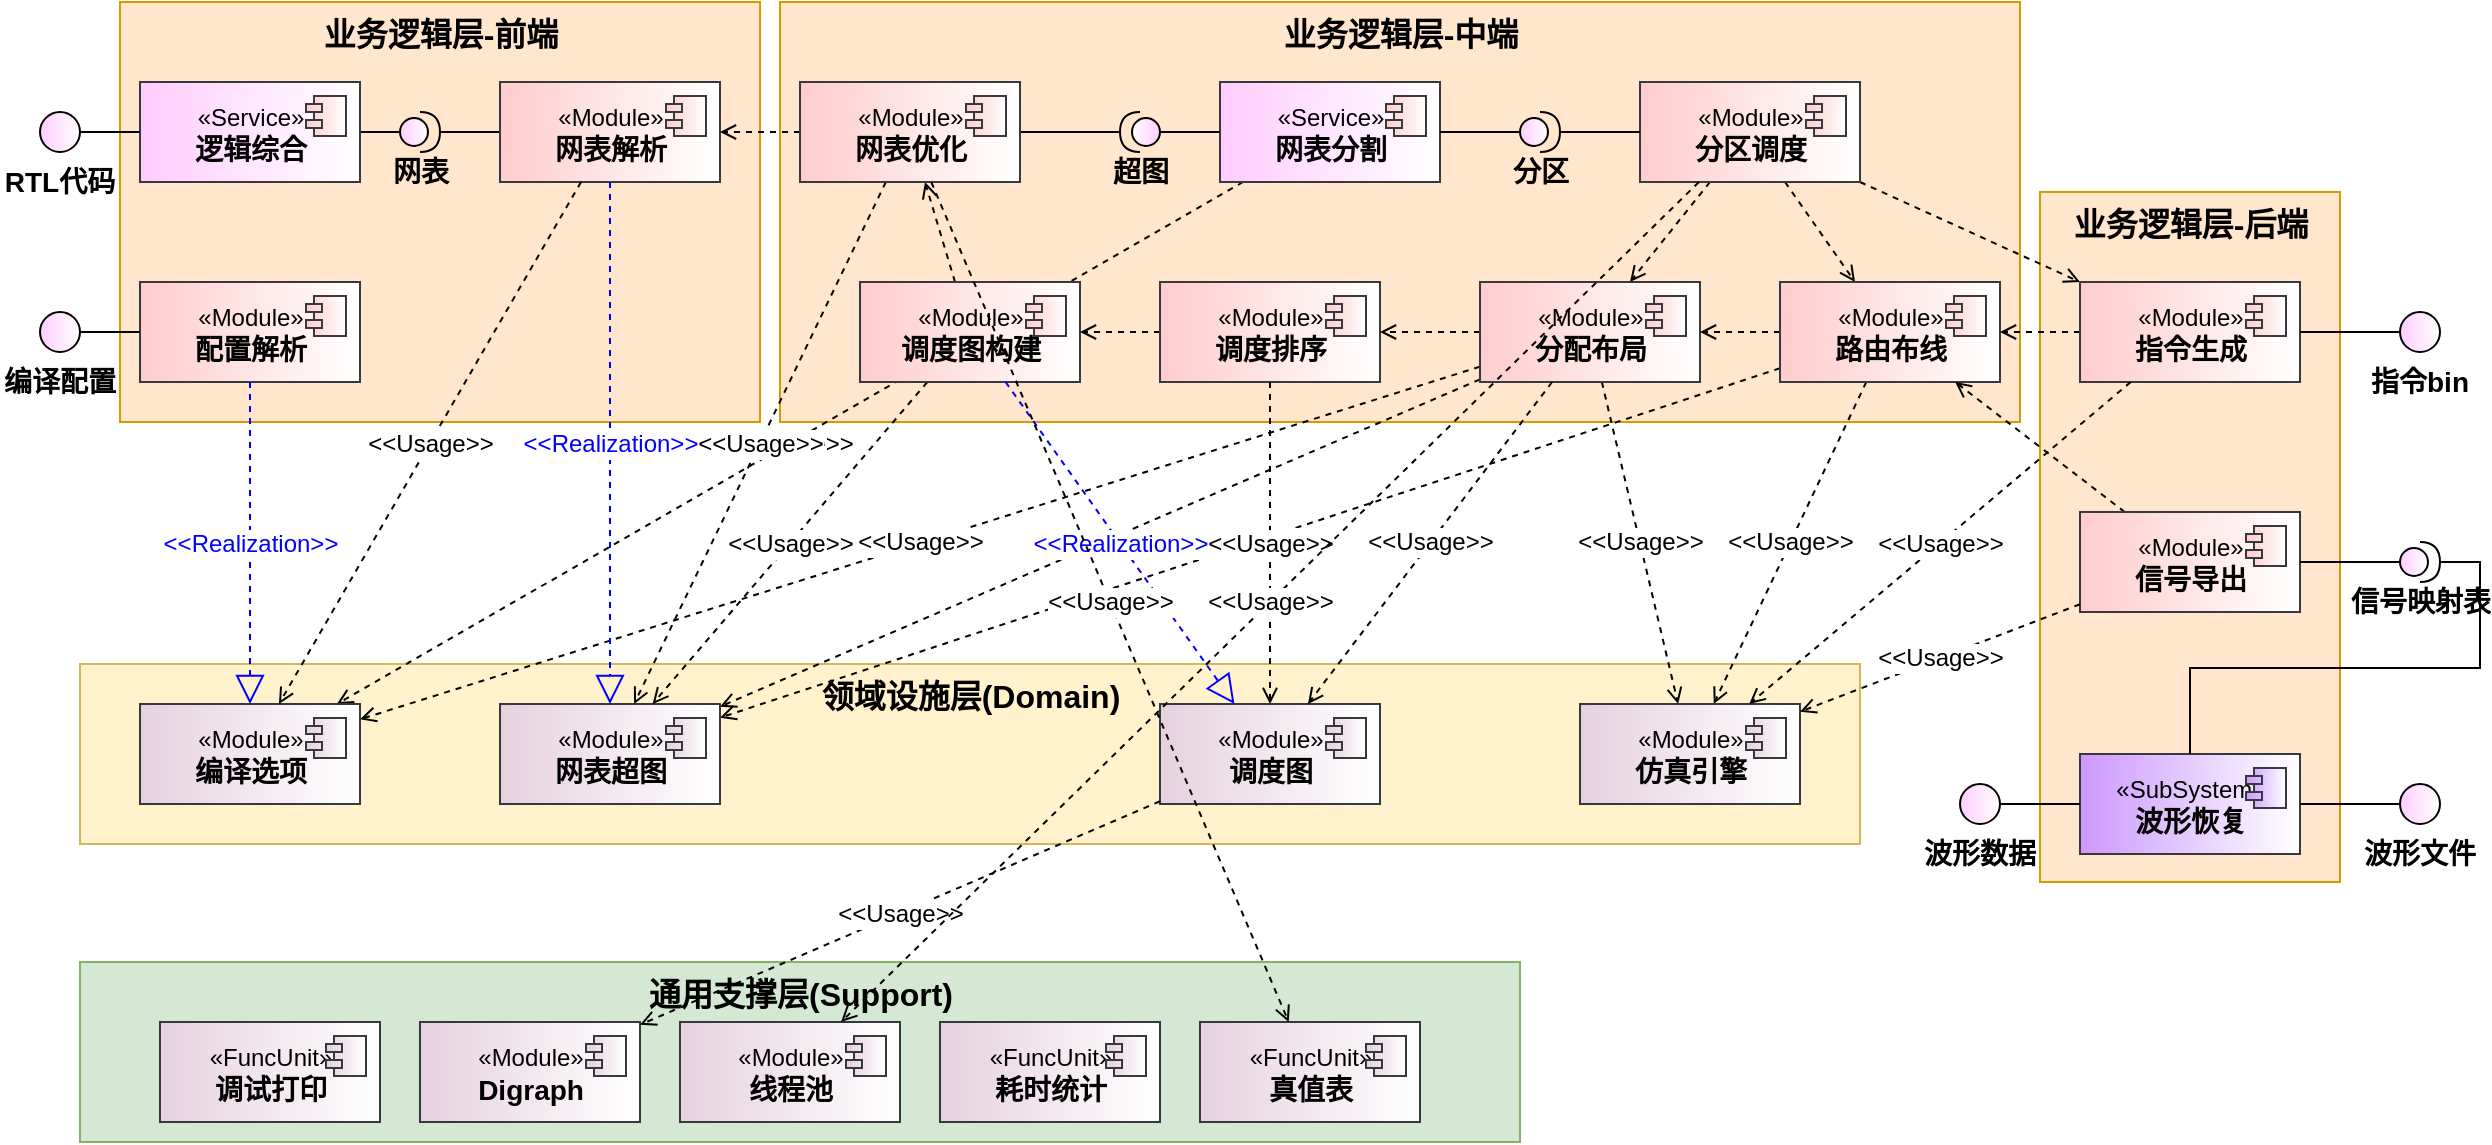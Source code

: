 <mxfile version="28.2.7">
  <diagram name="第 1 页" id="J_uNfgs4V-6jgzaJXv4L">
    <mxGraphModel dx="1426" dy="743" grid="1" gridSize="10" guides="1" tooltips="1" connect="1" arrows="1" fold="1" page="1" pageScale="1" pageWidth="827" pageHeight="1169" math="0" shadow="0">
      <root>
        <mxCell id="0" />
        <mxCell id="1" parent="0" />
        <mxCell id="ruPOp-vMr0Aarfp3gwv3-1" value="通用支撑层(Support)" style="html=1;verticalAlign=top;fillColor=#d5e8d4;strokeColor=#82b366;fontSize=16;fontStyle=1" vertex="1" parent="1">
          <mxGeometry x="770" y="950" width="720" height="90" as="geometry" />
        </mxCell>
        <mxCell id="ruPOp-vMr0Aarfp3gwv3-2" value="&lt;font style=&quot;font-size: 12px;&quot;&gt;«FuncUnit»&lt;/font&gt;&lt;br style=&quot;font-size: 14px;&quot;&gt;&lt;b style=&quot;font-size: 14px;&quot;&gt;调试打印&lt;/b&gt;" style="html=1;dropTarget=0;fontSize=14;fillColor=#E6D0DE;strokeColor=#36393d;gradientColor=#FFFFFF;gradientDirection=east;" vertex="1" parent="1">
          <mxGeometry x="810" y="980" width="110" height="50" as="geometry" />
        </mxCell>
        <mxCell id="ruPOp-vMr0Aarfp3gwv3-3" value="" style="shape=module;jettyWidth=8;jettyHeight=4;fontSize=14;fillColor=#E6D0DE;strokeColor=#36393d;gradientColor=#FFFFFF;gradientDirection=east;" vertex="1" parent="ruPOp-vMr0Aarfp3gwv3-2">
          <mxGeometry x="1" width="20" height="20" relative="1" as="geometry">
            <mxPoint x="-27" y="7" as="offset" />
          </mxGeometry>
        </mxCell>
        <mxCell id="ruPOp-vMr0Aarfp3gwv3-4" value="领域设施层(Domain)" style="html=1;verticalAlign=top;fillColor=#fff2cc;strokeColor=#d6b656;fontSize=16;fontStyle=1" vertex="1" parent="1">
          <mxGeometry x="770" y="801" width="890" height="90" as="geometry" />
        </mxCell>
        <mxCell id="ruPOp-vMr0Aarfp3gwv3-5" value="&lt;font style=&quot;font-size: 12px;&quot;&gt;«Module»&lt;/font&gt;&lt;br style=&quot;font-size: 14px;&quot;&gt;&lt;b&gt;Digraph&lt;/b&gt;" style="html=1;dropTarget=0;fontSize=14;fillColor=#E6D0DE;strokeColor=#36393d;gradientColor=#FFFFFF;gradientDirection=east;" vertex="1" parent="1">
          <mxGeometry x="940" y="980" width="110" height="50" as="geometry" />
        </mxCell>
        <mxCell id="ruPOp-vMr0Aarfp3gwv3-6" value="" style="shape=module;jettyWidth=8;jettyHeight=4;fontSize=14;fillColor=#E6D0DE;strokeColor=#36393d;gradientColor=#FFFFFF;gradientDirection=east;" vertex="1" parent="ruPOp-vMr0Aarfp3gwv3-5">
          <mxGeometry x="1" width="20" height="20" relative="1" as="geometry">
            <mxPoint x="-27" y="7" as="offset" />
          </mxGeometry>
        </mxCell>
        <mxCell id="ruPOp-vMr0Aarfp3gwv3-7" value="业务逻辑层-中端" style="html=1;verticalAlign=top;fillColor=#ffe6cc;strokeColor=#d79b00;fontSize=16;fontStyle=1" vertex="1" parent="1">
          <mxGeometry x="1120" y="470" width="620" height="210" as="geometry" />
        </mxCell>
        <mxCell id="ruPOp-vMr0Aarfp3gwv3-8" value="&lt;font style=&quot;font-size: 12px;&quot;&gt;«Module»&lt;/font&gt;&lt;br style=&quot;font-size: 14px;&quot;&gt;&lt;b&gt;线程池&lt;/b&gt;" style="html=1;dropTarget=0;fontSize=14;fillColor=#E6D0DE;strokeColor=#36393d;gradientColor=#FFFFFF;gradientDirection=east;" vertex="1" parent="1">
          <mxGeometry x="1070" y="980" width="110" height="50" as="geometry" />
        </mxCell>
        <mxCell id="ruPOp-vMr0Aarfp3gwv3-9" value="" style="shape=module;jettyWidth=8;jettyHeight=4;fontSize=14;fillColor=#E6D0DE;strokeColor=#36393d;gradientColor=#FFFFFF;gradientDirection=east;" vertex="1" parent="ruPOp-vMr0Aarfp3gwv3-8">
          <mxGeometry x="1" width="20" height="20" relative="1" as="geometry">
            <mxPoint x="-27" y="7" as="offset" />
          </mxGeometry>
        </mxCell>
        <mxCell id="ruPOp-vMr0Aarfp3gwv3-10" value="业务逻辑层-后端" style="html=1;verticalAlign=top;fillColor=#ffe6cc;strokeColor=#d79b00;fontSize=16;fontStyle=1" vertex="1" parent="1">
          <mxGeometry x="1750" y="565" width="150" height="345" as="geometry" />
        </mxCell>
        <mxCell id="ruPOp-vMr0Aarfp3gwv3-11" value="&lt;font style=&quot;font-size: 12px;&quot;&gt;«FuncUnit»&lt;/font&gt;&lt;br style=&quot;font-size: 14px;&quot;&gt;&lt;b&gt;耗时统计&lt;/b&gt;" style="html=1;dropTarget=0;fontSize=14;fillColor=#E6D0DE;strokeColor=#36393d;gradientColor=#FFFFFF;gradientDirection=east;" vertex="1" parent="1">
          <mxGeometry x="1200" y="980" width="110" height="50" as="geometry" />
        </mxCell>
        <mxCell id="ruPOp-vMr0Aarfp3gwv3-12" value="" style="shape=module;jettyWidth=8;jettyHeight=4;fontSize=14;fillColor=#E6D0DE;strokeColor=#36393d;gradientColor=#FFFFFF;gradientDirection=east;" vertex="1" parent="ruPOp-vMr0Aarfp3gwv3-11">
          <mxGeometry x="1" width="20" height="20" relative="1" as="geometry">
            <mxPoint x="-27" y="7" as="offset" />
          </mxGeometry>
        </mxCell>
        <mxCell id="ruPOp-vMr0Aarfp3gwv3-13" value="业务逻辑层-前端" style="html=1;verticalAlign=top;fillColor=#ffe6cc;strokeColor=#d79b00;fontSize=16;fontStyle=1" vertex="1" parent="1">
          <mxGeometry x="790" y="470" width="320" height="210" as="geometry" />
        </mxCell>
        <mxCell id="ruPOp-vMr0Aarfp3gwv3-14" value="&lt;font style=&quot;font-size: 12px;&quot;&gt;«FuncUnit»&lt;/font&gt;&lt;br style=&quot;font-size: 14px;&quot;&gt;&lt;b&gt;真值表&lt;/b&gt;" style="html=1;dropTarget=0;fontSize=14;fillColor=#E6D0DE;strokeColor=#36393d;gradientColor=#FFFFFF;gradientDirection=east;" vertex="1" parent="1">
          <mxGeometry x="1330" y="980" width="110" height="50" as="geometry" />
        </mxCell>
        <mxCell id="ruPOp-vMr0Aarfp3gwv3-15" value="" style="shape=module;jettyWidth=8;jettyHeight=4;fontSize=14;fillColor=#E6D0DE;strokeColor=#36393d;gradientColor=#FFFFFF;gradientDirection=east;" vertex="1" parent="ruPOp-vMr0Aarfp3gwv3-14">
          <mxGeometry x="1" width="20" height="20" relative="1" as="geometry">
            <mxPoint x="-27" y="7" as="offset" />
          </mxGeometry>
        </mxCell>
        <mxCell id="ruPOp-vMr0Aarfp3gwv3-16" value="&amp;lt;&amp;lt;Usage&amp;gt;&amp;gt;" style="rounded=0;orthogonalLoop=1;jettySize=auto;html=1;dashed=1;fontSize=12;endArrow=open;endFill=0;" edge="1" parent="1" source="ruPOp-vMr0Aarfp3gwv3-57" target="ruPOp-vMr0Aarfp3gwv3-20">
          <mxGeometry relative="1" as="geometry">
            <mxPoint x="1030.531" y="570" as="sourcePoint" />
            <mxPoint x="879.469" y="831.0" as="targetPoint" />
          </mxGeometry>
        </mxCell>
        <mxCell id="ruPOp-vMr0Aarfp3gwv3-17" value="&amp;lt;&amp;lt;Usage&amp;gt;&amp;gt;" style="rounded=0;orthogonalLoop=1;jettySize=auto;html=1;dashed=1;fontSize=12;endArrow=open;endFill=0;" edge="1" parent="1" source="ruPOp-vMr0Aarfp3gwv3-31" target="ruPOp-vMr0Aarfp3gwv3-20">
          <mxGeometry relative="1" as="geometry">
            <mxPoint x="1480.833" y="670" as="sourcePoint" />
            <mxPoint x="939.167" y="920.0" as="targetPoint" />
          </mxGeometry>
        </mxCell>
        <mxCell id="ruPOp-vMr0Aarfp3gwv3-18" value="&amp;lt;&amp;lt;Usage&amp;gt;&amp;gt;" style="rounded=0;orthogonalLoop=1;jettySize=auto;html=1;fontSize=12;endArrow=open;endFill=0;dashed=1;" edge="1" parent="1" source="ruPOp-vMr0Aarfp3gwv3-61" target="ruPOp-vMr0Aarfp3gwv3-22">
          <mxGeometry relative="1" as="geometry">
            <mxPoint x="1510" y="656.635" as="sourcePoint" />
            <mxPoint x="1100" y="743.365" as="targetPoint" />
          </mxGeometry>
        </mxCell>
        <mxCell id="ruPOp-vMr0Aarfp3gwv3-19" value="&amp;lt;&amp;lt;Usage&amp;gt;&amp;gt;" style="rounded=0;orthogonalLoop=1;jettySize=auto;html=1;fontSize=12;endArrow=open;endFill=0;dashed=1;" edge="1" parent="1" source="ruPOp-vMr0Aarfp3gwv3-57" target="ruPOp-vMr0Aarfp3gwv3-22">
          <mxGeometry relative="1" as="geometry">
            <mxPoint x="1370.909" y="670" as="sourcePoint" />
            <mxPoint x="1289.091" y="730.0" as="targetPoint" />
          </mxGeometry>
        </mxCell>
        <mxCell id="ruPOp-vMr0Aarfp3gwv3-20" value="&lt;font style=&quot;font-size: 12px;&quot;&gt;«Module»&lt;/font&gt;&lt;br style=&quot;font-size: 14px;&quot;&gt;&lt;b style=&quot;font-size: 14px;&quot;&gt;编译选项&lt;/b&gt;" style="html=1;dropTarget=0;fontSize=14;fillColor=#E6D0DE;strokeColor=#36393d;gradientColor=#FFFFFF;gradientDirection=east;" vertex="1" parent="1">
          <mxGeometry x="800" y="821" width="110" height="50" as="geometry" />
        </mxCell>
        <mxCell id="ruPOp-vMr0Aarfp3gwv3-21" value="" style="shape=module;jettyWidth=8;jettyHeight=4;fontSize=14;fillColor=#E6D0DE;strokeColor=#36393d;gradientColor=#FFFFFF;gradientDirection=east;" vertex="1" parent="ruPOp-vMr0Aarfp3gwv3-20">
          <mxGeometry x="1" width="20" height="20" relative="1" as="geometry">
            <mxPoint x="-27" y="7" as="offset" />
          </mxGeometry>
        </mxCell>
        <mxCell id="ruPOp-vMr0Aarfp3gwv3-22" value="&lt;font style=&quot;font-size: 12px;&quot;&gt;«Module»&lt;/font&gt;&lt;br style=&quot;font-size: 14px;&quot;&gt;&lt;b style=&quot;font-size: 14px;&quot;&gt;网表超图&lt;/b&gt;" style="html=1;dropTarget=0;fontSize=14;fillColor=#E6D0DE;strokeColor=#36393d;gradientColor=#FFFFFF;gradientDirection=east;" vertex="1" parent="1">
          <mxGeometry x="980" y="821" width="110" height="50" as="geometry" />
        </mxCell>
        <mxCell id="ruPOp-vMr0Aarfp3gwv3-23" value="" style="shape=module;jettyWidth=8;jettyHeight=4;fontSize=14;fillColor=#E6D0DE;strokeColor=#36393d;gradientColor=#FFFFFF;gradientDirection=east;" vertex="1" parent="ruPOp-vMr0Aarfp3gwv3-22">
          <mxGeometry x="1" width="20" height="20" relative="1" as="geometry">
            <mxPoint x="-27" y="7" as="offset" />
          </mxGeometry>
        </mxCell>
        <mxCell id="ruPOp-vMr0Aarfp3gwv3-24" style="edgeStyle=orthogonalEdgeStyle;rounded=0;orthogonalLoop=1;jettySize=auto;html=1;entryX=0;entryY=0.5;entryDx=0;entryDy=0;entryPerimeter=0;fontSize=14;endArrow=none;endFill=0;" edge="1" parent="1" source="ruPOp-vMr0Aarfp3gwv3-25" target="ruPOp-vMr0Aarfp3gwv3-28">
          <mxGeometry relative="1" as="geometry" />
        </mxCell>
        <mxCell id="ruPOp-vMr0Aarfp3gwv3-25" value="&lt;font style=&quot;font-size: 12px;&quot;&gt;«Service»&lt;/font&gt;&lt;br style=&quot;font-size: 14px;&quot;&gt;&lt;b&gt;逻辑综合&lt;/b&gt;" style="html=1;dropTarget=0;fontSize=14;fillColor=#FFCCFF;strokeColor=#36393d;gradientColor=#FFFFFF;gradientDirection=east;" vertex="1" parent="1">
          <mxGeometry x="800" y="510" width="110" height="50" as="geometry" />
        </mxCell>
        <mxCell id="ruPOp-vMr0Aarfp3gwv3-26" value="" style="shape=module;jettyWidth=8;jettyHeight=4;fontSize=14;fillColor=#ffcccc;strokeColor=#36393d;gradientColor=#FFFFFF;gradientDirection=east;" vertex="1" parent="ruPOp-vMr0Aarfp3gwv3-25">
          <mxGeometry x="1" width="20" height="20" relative="1" as="geometry">
            <mxPoint x="-27" y="7" as="offset" />
          </mxGeometry>
        </mxCell>
        <mxCell id="ruPOp-vMr0Aarfp3gwv3-27" style="edgeStyle=orthogonalEdgeStyle;rounded=0;orthogonalLoop=1;jettySize=auto;html=1;exitX=1;exitY=0.5;exitDx=0;exitDy=0;exitPerimeter=0;fontSize=14;endArrow=none;endFill=0;" edge="1" parent="1" source="ruPOp-vMr0Aarfp3gwv3-28" target="ruPOp-vMr0Aarfp3gwv3-29">
          <mxGeometry relative="1" as="geometry" />
        </mxCell>
        <mxCell id="ruPOp-vMr0Aarfp3gwv3-28" value="网表" style="shape=providedRequiredInterface;html=1;verticalLabelPosition=bottom;sketch=0;fontSize=14;fillColor=#FFCCFF;gradientColor=#FFFFFF;gradientDirection=east;fontStyle=1" vertex="1" parent="1">
          <mxGeometry x="930" y="525" width="20" height="20" as="geometry" />
        </mxCell>
        <mxCell id="ruPOp-vMr0Aarfp3gwv3-29" value="&lt;font style=&quot;font-size: 12px;&quot;&gt;«Module»&lt;/font&gt;&lt;br style=&quot;font-size: 14px;&quot;&gt;&lt;b&gt;网表解析&lt;/b&gt;" style="html=1;dropTarget=0;fontSize=14;fillColor=#ffcccc;strokeColor=#36393d;gradientColor=#FFFFFF;gradientDirection=east;" vertex="1" parent="1">
          <mxGeometry x="980" y="510" width="110" height="50" as="geometry" />
        </mxCell>
        <mxCell id="ruPOp-vMr0Aarfp3gwv3-30" value="" style="shape=module;jettyWidth=8;jettyHeight=4;fontSize=14;fillColor=#ffcccc;strokeColor=#36393d;gradientColor=#FFFFFF;gradientDirection=east;" vertex="1" parent="ruPOp-vMr0Aarfp3gwv3-29">
          <mxGeometry x="1" width="20" height="20" relative="1" as="geometry">
            <mxPoint x="-27" y="7" as="offset" />
          </mxGeometry>
        </mxCell>
        <mxCell id="ruPOp-vMr0Aarfp3gwv3-31" value="&lt;font style=&quot;font-size: 12px;&quot;&gt;«Service»&lt;/font&gt;&lt;br style=&quot;font-size: 14px;&quot;&gt;&lt;b&gt;网表分割&lt;/b&gt;" style="html=1;dropTarget=0;fontSize=14;fillColor=#FFCCFF;strokeColor=#36393d;gradientColor=#FFFFFF;gradientDirection=east;" vertex="1" parent="1">
          <mxGeometry x="1340" y="510" width="110" height="50" as="geometry" />
        </mxCell>
        <mxCell id="ruPOp-vMr0Aarfp3gwv3-32" value="" style="shape=module;jettyWidth=8;jettyHeight=4;fontSize=14;fillColor=#ffcccc;strokeColor=#36393d;gradientColor=#FFFFFF;gradientDirection=east;" vertex="1" parent="ruPOp-vMr0Aarfp3gwv3-31">
          <mxGeometry x="1" width="20" height="20" relative="1" as="geometry">
            <mxPoint x="-27" y="7" as="offset" />
          </mxGeometry>
        </mxCell>
        <mxCell id="ruPOp-vMr0Aarfp3gwv3-33" style="edgeStyle=orthogonalEdgeStyle;rounded=0;orthogonalLoop=1;jettySize=auto;html=1;entryX=0;entryY=0.5;entryDx=0;entryDy=0;entryPerimeter=0;fontSize=14;endArrow=none;endFill=0;" edge="1" parent="1" source="ruPOp-vMr0Aarfp3gwv3-31" target="ruPOp-vMr0Aarfp3gwv3-35">
          <mxGeometry relative="1" as="geometry">
            <mxPoint x="1130" y="555" as="sourcePoint" />
          </mxGeometry>
        </mxCell>
        <mxCell id="ruPOp-vMr0Aarfp3gwv3-34" style="edgeStyle=orthogonalEdgeStyle;rounded=0;orthogonalLoop=1;jettySize=auto;html=1;exitX=1;exitY=0.5;exitDx=0;exitDy=0;exitPerimeter=0;fontSize=14;endArrow=none;endFill=0;" edge="1" parent="1" source="ruPOp-vMr0Aarfp3gwv3-35" target="ruPOp-vMr0Aarfp3gwv3-67">
          <mxGeometry relative="1" as="geometry">
            <mxPoint x="1320.0" y="510" as="targetPoint" />
          </mxGeometry>
        </mxCell>
        <mxCell id="ruPOp-vMr0Aarfp3gwv3-35" value="超图" style="shape=providedRequiredInterface;html=1;verticalLabelPosition=bottom;sketch=0;fontSize=14;fillColor=#FFCCFF;gradientColor=#FFFFFF;gradientDirection=east;fontStyle=1;flipH=1;" vertex="1" parent="1">
          <mxGeometry x="1290" y="525" width="20" height="20" as="geometry" />
        </mxCell>
        <mxCell id="ruPOp-vMr0Aarfp3gwv3-36" value="&amp;lt;&amp;lt;Realization&amp;gt;&amp;gt;" style="endArrow=block;dashed=1;endFill=0;endSize=12;html=1;rounded=0;fontSize=12;strokeColor=#0000FF;fontColor=#0000FF;" edge="1" parent="1" source="ruPOp-vMr0Aarfp3gwv3-29" target="ruPOp-vMr0Aarfp3gwv3-22">
          <mxGeometry width="160" relative="1" as="geometry">
            <mxPoint x="850" y="637" as="sourcePoint" />
            <mxPoint x="1130" y="630" as="targetPoint" />
          </mxGeometry>
        </mxCell>
        <mxCell id="ruPOp-vMr0Aarfp3gwv3-37" style="edgeStyle=none;rounded=0;orthogonalLoop=1;jettySize=auto;html=1;dashed=1;fontSize=14;endArrow=open;endFill=0;" edge="1" parent="1" source="ruPOp-vMr0Aarfp3gwv3-40" target="ruPOp-vMr0Aarfp3gwv3-61">
          <mxGeometry relative="1" as="geometry" />
        </mxCell>
        <mxCell id="ruPOp-vMr0Aarfp3gwv3-38" style="edgeStyle=none;rounded=0;orthogonalLoop=1;jettySize=auto;html=1;dashed=1;fontSize=14;endArrow=open;endFill=0;" edge="1" parent="1" source="ruPOp-vMr0Aarfp3gwv3-40" target="ruPOp-vMr0Aarfp3gwv3-57">
          <mxGeometry relative="1" as="geometry" />
        </mxCell>
        <mxCell id="ruPOp-vMr0Aarfp3gwv3-39" style="edgeStyle=none;rounded=0;orthogonalLoop=1;jettySize=auto;html=1;dashed=1;fontSize=12;endArrow=open;endFill=0;" edge="1" parent="1" source="ruPOp-vMr0Aarfp3gwv3-40" target="ruPOp-vMr0Aarfp3gwv3-75">
          <mxGeometry relative="1" as="geometry" />
        </mxCell>
        <mxCell id="ruPOp-vMr0Aarfp3gwv3-40" value="&lt;font style=&quot;font-size: 12px;&quot;&gt;«Module»&lt;/font&gt;&lt;br style=&quot;font-size: 14px;&quot;&gt;&lt;b&gt;分区调度&lt;/b&gt;" style="html=1;dropTarget=0;fontSize=14;fillColor=#ffcccc;strokeColor=#36393d;gradientColor=#FFFFFF;gradientDirection=east;" vertex="1" parent="1">
          <mxGeometry x="1550" y="510" width="110" height="50" as="geometry" />
        </mxCell>
        <mxCell id="ruPOp-vMr0Aarfp3gwv3-41" value="" style="shape=module;jettyWidth=8;jettyHeight=4;fontSize=14;fillColor=#ffcccc;strokeColor=#36393d;gradientColor=#FFFFFF;gradientDirection=east;" vertex="1" parent="ruPOp-vMr0Aarfp3gwv3-40">
          <mxGeometry x="1" width="20" height="20" relative="1" as="geometry">
            <mxPoint x="-27" y="7" as="offset" />
          </mxGeometry>
        </mxCell>
        <mxCell id="ruPOp-vMr0Aarfp3gwv3-42" value="&amp;lt;&amp;lt;Usage&amp;gt;&amp;gt;" style="rounded=0;orthogonalLoop=1;jettySize=auto;html=1;fontSize=12;endArrow=open;endFill=0;dashed=1;" edge="1" parent="1" source="ruPOp-vMr0Aarfp3gwv3-44" target="ruPOp-vMr0Aarfp3gwv3-22">
          <mxGeometry relative="1" as="geometry" />
        </mxCell>
        <mxCell id="ruPOp-vMr0Aarfp3gwv3-43" style="edgeStyle=none;rounded=0;orthogonalLoop=1;jettySize=auto;html=1;dashed=1;strokeColor=#000000;fontSize=12;fontColor=#000000;endArrow=open;endFill=0;" edge="1" parent="1" source="ruPOp-vMr0Aarfp3gwv3-44" target="ruPOp-vMr0Aarfp3gwv3-67">
          <mxGeometry relative="1" as="geometry" />
        </mxCell>
        <mxCell id="ruPOp-vMr0Aarfp3gwv3-44" value="&lt;font style=&quot;font-size: 12px;&quot;&gt;«Module»&lt;/font&gt;&lt;br style=&quot;font-size: 14px;&quot;&gt;&lt;b&gt;调度图构建&lt;/b&gt;" style="html=1;dropTarget=0;fontSize=14;fillColor=#ffcccc;strokeColor=#36393d;gradientColor=#FFFFFF;gradientDirection=east;" vertex="1" parent="1">
          <mxGeometry x="1160" y="610" width="110" height="50" as="geometry" />
        </mxCell>
        <mxCell id="ruPOp-vMr0Aarfp3gwv3-45" value="" style="shape=module;jettyWidth=8;jettyHeight=4;fontSize=14;fillColor=#ffcccc;strokeColor=#36393d;gradientColor=#FFFFFF;gradientDirection=east;" vertex="1" parent="ruPOp-vMr0Aarfp3gwv3-44">
          <mxGeometry x="1" width="20" height="20" relative="1" as="geometry">
            <mxPoint x="-27" y="7" as="offset" />
          </mxGeometry>
        </mxCell>
        <mxCell id="ruPOp-vMr0Aarfp3gwv3-46" style="edgeStyle=orthogonalEdgeStyle;rounded=0;orthogonalLoop=1;jettySize=auto;html=1;entryX=0;entryY=0.5;entryDx=0;entryDy=0;entryPerimeter=0;fontSize=14;endArrow=none;endFill=0;" edge="1" parent="1" source="ruPOp-vMr0Aarfp3gwv3-31" target="ruPOp-vMr0Aarfp3gwv3-48">
          <mxGeometry relative="1" as="geometry">
            <mxPoint x="1500" y="545" as="sourcePoint" />
          </mxGeometry>
        </mxCell>
        <mxCell id="ruPOp-vMr0Aarfp3gwv3-47" style="edgeStyle=orthogonalEdgeStyle;rounded=0;orthogonalLoop=1;jettySize=auto;html=1;exitX=1;exitY=0.5;exitDx=0;exitDy=0;exitPerimeter=0;fontSize=14;endArrow=none;endFill=0;" edge="1" parent="1" source="ruPOp-vMr0Aarfp3gwv3-48" target="ruPOp-vMr0Aarfp3gwv3-40">
          <mxGeometry relative="1" as="geometry">
            <mxPoint x="1530" y="535" as="targetPoint" />
          </mxGeometry>
        </mxCell>
        <mxCell id="ruPOp-vMr0Aarfp3gwv3-48" value="分区" style="shape=providedRequiredInterface;html=1;verticalLabelPosition=bottom;sketch=0;fontSize=14;fillColor=#FFCCFF;gradientColor=#FFFFFF;gradientDirection=east;fontStyle=1" vertex="1" parent="1">
          <mxGeometry x="1490" y="525" width="20" height="20" as="geometry" />
        </mxCell>
        <mxCell id="ruPOp-vMr0Aarfp3gwv3-49" style="edgeStyle=none;rounded=0;orthogonalLoop=1;jettySize=auto;html=1;dashed=1;fontSize=14;endArrow=open;endFill=0;" edge="1" parent="1" source="ruPOp-vMr0Aarfp3gwv3-50" target="ruPOp-vMr0Aarfp3gwv3-44">
          <mxGeometry relative="1" as="geometry" />
        </mxCell>
        <mxCell id="ruPOp-vMr0Aarfp3gwv3-50" value="&lt;font style=&quot;font-size: 12px;&quot;&gt;«Module»&lt;/font&gt;&lt;br style=&quot;font-size: 14px;&quot;&gt;&lt;b&gt;调度排序&lt;/b&gt;" style="html=1;dropTarget=0;fontSize=14;fillColor=#ffcccc;strokeColor=#36393d;gradientColor=#FFFFFF;gradientDirection=east;" vertex="1" parent="1">
          <mxGeometry x="1310" y="610" width="110" height="50" as="geometry" />
        </mxCell>
        <mxCell id="ruPOp-vMr0Aarfp3gwv3-51" value="" style="shape=module;jettyWidth=8;jettyHeight=4;fontSize=14;fillColor=#ffcccc;strokeColor=#36393d;gradientColor=#FFFFFF;gradientDirection=east;" vertex="1" parent="ruPOp-vMr0Aarfp3gwv3-50">
          <mxGeometry x="1" width="20" height="20" relative="1" as="geometry">
            <mxPoint x="-27" y="7" as="offset" />
          </mxGeometry>
        </mxCell>
        <mxCell id="ruPOp-vMr0Aarfp3gwv3-52" value="&amp;lt;&amp;lt;Usage&amp;gt;&amp;gt;" style="rounded=0;orthogonalLoop=1;jettySize=auto;html=1;fontSize=12;endArrow=open;endFill=0;dashed=1;" edge="1" parent="1" source="ruPOp-vMr0Aarfp3gwv3-50" target="ruPOp-vMr0Aarfp3gwv3-53">
          <mxGeometry relative="1" as="geometry">
            <mxPoint x="1510" y="665" as="sourcePoint" />
            <mxPoint x="1570" y="720" as="targetPoint" />
          </mxGeometry>
        </mxCell>
        <mxCell id="ruPOp-vMr0Aarfp3gwv3-53" value="&lt;font style=&quot;font-size: 12px;&quot;&gt;«Module»&lt;br style=&quot;&quot;&gt;&lt;/font&gt;&lt;b style=&quot;font-size: 14px;&quot;&gt;调度图&lt;/b&gt;" style="html=1;dropTarget=0;fontSize=14;fillColor=#E6D0DE;strokeColor=#36393d;gradientColor=#FFFFFF;gradientDirection=east;" vertex="1" parent="1">
          <mxGeometry x="1310" y="821" width="110" height="50" as="geometry" />
        </mxCell>
        <mxCell id="ruPOp-vMr0Aarfp3gwv3-54" value="" style="shape=module;jettyWidth=8;jettyHeight=4;fontSize=14;fillColor=#E6D0DE;strokeColor=#36393d;gradientColor=#FFFFFF;gradientDirection=east;" vertex="1" parent="ruPOp-vMr0Aarfp3gwv3-53">
          <mxGeometry x="1" width="20" height="20" relative="1" as="geometry">
            <mxPoint x="-27" y="7" as="offset" />
          </mxGeometry>
        </mxCell>
        <mxCell id="ruPOp-vMr0Aarfp3gwv3-55" value="&amp;lt;&amp;lt;Usage&amp;gt;&amp;gt;" style="edgeStyle=none;rounded=0;orthogonalLoop=1;jettySize=auto;html=1;dashed=1;fontSize=12;endArrow=open;endFill=0;" edge="1" parent="1" source="ruPOp-vMr0Aarfp3gwv3-57" target="ruPOp-vMr0Aarfp3gwv3-70">
          <mxGeometry relative="1" as="geometry" />
        </mxCell>
        <mxCell id="ruPOp-vMr0Aarfp3gwv3-56" style="edgeStyle=none;rounded=0;orthogonalLoop=1;jettySize=auto;html=1;dashed=1;fontSize=14;endArrow=open;endFill=0;" edge="1" parent="1" source="ruPOp-vMr0Aarfp3gwv3-57" target="ruPOp-vMr0Aarfp3gwv3-50">
          <mxGeometry relative="1" as="geometry" />
        </mxCell>
        <mxCell id="ruPOp-vMr0Aarfp3gwv3-57" value="&lt;font style=&quot;font-size: 12px;&quot;&gt;«Module»&lt;/font&gt;&lt;br style=&quot;font-size: 14px;&quot;&gt;&lt;b&gt;分配&lt;/b&gt;&lt;b&gt;布局&lt;/b&gt;" style="html=1;dropTarget=0;fontSize=14;fillColor=#ffcccc;strokeColor=#36393d;gradientColor=#FFFFFF;gradientDirection=east;" vertex="1" parent="1">
          <mxGeometry x="1470" y="610" width="110" height="50" as="geometry" />
        </mxCell>
        <mxCell id="ruPOp-vMr0Aarfp3gwv3-58" value="" style="shape=module;jettyWidth=8;jettyHeight=4;fontSize=14;fillColor=#ffcccc;strokeColor=#36393d;gradientColor=#FFFFFF;gradientDirection=east;" vertex="1" parent="ruPOp-vMr0Aarfp3gwv3-57">
          <mxGeometry x="1" width="20" height="20" relative="1" as="geometry">
            <mxPoint x="-27" y="7" as="offset" />
          </mxGeometry>
        </mxCell>
        <mxCell id="ruPOp-vMr0Aarfp3gwv3-59" value="&amp;lt;&amp;lt;Usage&amp;gt;&amp;gt;" style="edgeStyle=none;rounded=0;orthogonalLoop=1;jettySize=auto;html=1;dashed=1;fontSize=12;endArrow=open;endFill=0;" edge="1" parent="1" source="ruPOp-vMr0Aarfp3gwv3-61" target="ruPOp-vMr0Aarfp3gwv3-70">
          <mxGeometry relative="1" as="geometry" />
        </mxCell>
        <mxCell id="ruPOp-vMr0Aarfp3gwv3-60" style="edgeStyle=none;rounded=0;orthogonalLoop=1;jettySize=auto;html=1;dashed=1;fontSize=14;endArrow=open;endFill=0;" edge="1" parent="1" source="ruPOp-vMr0Aarfp3gwv3-61" target="ruPOp-vMr0Aarfp3gwv3-57">
          <mxGeometry relative="1" as="geometry" />
        </mxCell>
        <mxCell id="ruPOp-vMr0Aarfp3gwv3-61" value="&lt;font style=&quot;font-size: 12px;&quot;&gt;«Module»&lt;/font&gt;&lt;br style=&quot;font-size: 14px;&quot;&gt;&lt;b&gt;路由&lt;/b&gt;&lt;b&gt;布线&lt;/b&gt;" style="html=1;dropTarget=0;fontSize=14;fillColor=#ffcccc;strokeColor=#36393d;gradientColor=#FFFFFF;gradientDirection=east;" vertex="1" parent="1">
          <mxGeometry x="1620" y="610" width="110" height="50" as="geometry" />
        </mxCell>
        <mxCell id="ruPOp-vMr0Aarfp3gwv3-62" value="" style="shape=module;jettyWidth=8;jettyHeight=4;fontSize=14;fillColor=#ffcccc;strokeColor=#36393d;gradientColor=#FFFFFF;gradientDirection=east;" vertex="1" parent="ruPOp-vMr0Aarfp3gwv3-61">
          <mxGeometry x="1" width="20" height="20" relative="1" as="geometry">
            <mxPoint x="-27" y="7" as="offset" />
          </mxGeometry>
        </mxCell>
        <mxCell id="ruPOp-vMr0Aarfp3gwv3-63" style="edgeStyle=orthogonalEdgeStyle;rounded=0;orthogonalLoop=1;jettySize=auto;html=1;fontSize=14;endArrow=none;endFill=0;" edge="1" parent="1" source="ruPOp-vMr0Aarfp3gwv3-25" target="ruPOp-vMr0Aarfp3gwv3-64">
          <mxGeometry relative="1" as="geometry">
            <mxPoint x="800" y="535.0" as="sourcePoint" />
            <mxPoint x="770" y="535" as="targetPoint" />
          </mxGeometry>
        </mxCell>
        <mxCell id="ruPOp-vMr0Aarfp3gwv3-64" value="" style="ellipse;whiteSpace=wrap;html=1;aspect=fixed;fontSize=12;fillColor=#FFCCFF;gradientColor=#FFFFFF;gradientDirection=east;" vertex="1" parent="1">
          <mxGeometry x="750" y="525" width="20" height="20" as="geometry" />
        </mxCell>
        <mxCell id="ruPOp-vMr0Aarfp3gwv3-65" value="&amp;lt;&amp;lt;Usage&amp;gt;&amp;gt;" style="rounded=0;orthogonalLoop=1;jettySize=auto;html=1;dashed=1;fontSize=12;endArrow=open;endFill=0;" edge="1" parent="1" source="ruPOp-vMr0Aarfp3gwv3-67" target="ruPOp-vMr0Aarfp3gwv3-22">
          <mxGeometry relative="1" as="geometry" />
        </mxCell>
        <mxCell id="ruPOp-vMr0Aarfp3gwv3-66" style="edgeStyle=none;rounded=0;orthogonalLoop=1;jettySize=auto;html=1;dashed=1;fontSize=14;endArrow=open;endFill=0;" edge="1" parent="1" source="ruPOp-vMr0Aarfp3gwv3-67" target="ruPOp-vMr0Aarfp3gwv3-29">
          <mxGeometry relative="1" as="geometry" />
        </mxCell>
        <mxCell id="ruPOp-vMr0Aarfp3gwv3-67" value="&lt;font style=&quot;font-size: 12px;&quot;&gt;«Module»&lt;/font&gt;&lt;br style=&quot;font-size: 14px;&quot;&gt;&lt;b&gt;网表优化&lt;/b&gt;" style="html=1;dropTarget=0;fontSize=14;fillColor=#ffcccc;strokeColor=#36393d;gradientColor=#FFFFFF;gradientDirection=east;" vertex="1" parent="1">
          <mxGeometry x="1130" y="510" width="110" height="50" as="geometry" />
        </mxCell>
        <mxCell id="ruPOp-vMr0Aarfp3gwv3-68" value="" style="shape=module;jettyWidth=8;jettyHeight=4;fontSize=14;fillColor=#ffcccc;strokeColor=#36393d;gradientColor=#FFFFFF;gradientDirection=east;" vertex="1" parent="ruPOp-vMr0Aarfp3gwv3-67">
          <mxGeometry x="1" width="20" height="20" relative="1" as="geometry">
            <mxPoint x="-27" y="7" as="offset" />
          </mxGeometry>
        </mxCell>
        <mxCell id="ruPOp-vMr0Aarfp3gwv3-69" value="RTL代码" style="text;html=1;strokeColor=none;fillColor=none;align=center;verticalAlign=middle;whiteSpace=wrap;rounded=0;fontSize=14;fontStyle=1" vertex="1" parent="1">
          <mxGeometry x="730" y="545" width="60" height="30" as="geometry" />
        </mxCell>
        <mxCell id="ruPOp-vMr0Aarfp3gwv3-70" value="&lt;font style=&quot;font-size: 12px;&quot;&gt;«Module»&lt;br style=&quot;&quot;&gt;&lt;/font&gt;&lt;b&gt;仿真引擎&lt;/b&gt;" style="html=1;dropTarget=0;fontSize=14;fillColor=#E6D0DE;strokeColor=#36393d;gradientColor=#FFFFFF;gradientDirection=east;" vertex="1" parent="1">
          <mxGeometry x="1520" y="821" width="110" height="50" as="geometry" />
        </mxCell>
        <mxCell id="ruPOp-vMr0Aarfp3gwv3-71" value="" style="shape=module;jettyWidth=8;jettyHeight=4;fontSize=14;fillColor=#E6D0DE;strokeColor=#36393d;gradientColor=#FFFFFF;gradientDirection=east;" vertex="1" parent="ruPOp-vMr0Aarfp3gwv3-70">
          <mxGeometry x="1" width="20" height="20" relative="1" as="geometry">
            <mxPoint x="-27" y="7" as="offset" />
          </mxGeometry>
        </mxCell>
        <mxCell id="ruPOp-vMr0Aarfp3gwv3-72" value="&amp;lt;&amp;lt;Realization&amp;gt;&amp;gt;" style="endArrow=block;dashed=1;endFill=0;endSize=12;html=1;rounded=0;fontSize=12;strokeColor=#0000FF;fontColor=#0000FF;" edge="1" parent="1" source="ruPOp-vMr0Aarfp3gwv3-44" target="ruPOp-vMr0Aarfp3gwv3-53">
          <mxGeometry width="160" relative="1" as="geometry">
            <mxPoint x="995" y="713" as="sourcePoint" />
            <mxPoint x="1160" y="800" as="targetPoint" />
          </mxGeometry>
        </mxCell>
        <mxCell id="ruPOp-vMr0Aarfp3gwv3-73" value="&amp;lt;&amp;lt;Usage&amp;gt;&amp;gt;" style="rounded=0;orthogonalLoop=1;jettySize=auto;html=1;fontSize=12;endArrow=open;endFill=0;dashed=1;" edge="1" parent="1" source="ruPOp-vMr0Aarfp3gwv3-57" target="ruPOp-vMr0Aarfp3gwv3-53">
          <mxGeometry relative="1" as="geometry">
            <mxPoint x="1340.909" y="670" as="sourcePoint" />
            <mxPoint x="1259.091" y="730.0" as="targetPoint" />
          </mxGeometry>
        </mxCell>
        <mxCell id="ruPOp-vMr0Aarfp3gwv3-74" style="rounded=0;orthogonalLoop=1;jettySize=auto;html=1;dashed=1;fontSize=12;endArrow=open;endFill=0;" edge="1" parent="1" source="ruPOp-vMr0Aarfp3gwv3-75" target="ruPOp-vMr0Aarfp3gwv3-61">
          <mxGeometry relative="1" as="geometry" />
        </mxCell>
        <mxCell id="ruPOp-vMr0Aarfp3gwv3-75" value="&lt;font style=&quot;font-size: 12px;&quot;&gt;«Module»&lt;/font&gt;&lt;br style=&quot;font-size: 14px;&quot;&gt;&lt;b&gt;指令生成&lt;/b&gt;" style="html=1;dropTarget=0;fontSize=14;fillColor=#ffcccc;strokeColor=#36393d;gradientColor=#FFFFFF;gradientDirection=east;" vertex="1" parent="1">
          <mxGeometry x="1770" y="610" width="110" height="50" as="geometry" />
        </mxCell>
        <mxCell id="ruPOp-vMr0Aarfp3gwv3-76" value="" style="shape=module;jettyWidth=8;jettyHeight=4;fontSize=14;fillColor=#ffcccc;strokeColor=#36393d;gradientColor=#FFFFFF;gradientDirection=east;" vertex="1" parent="ruPOp-vMr0Aarfp3gwv3-75">
          <mxGeometry x="1" width="20" height="20" relative="1" as="geometry">
            <mxPoint x="-27" y="7" as="offset" />
          </mxGeometry>
        </mxCell>
        <mxCell id="ruPOp-vMr0Aarfp3gwv3-77" style="edgeStyle=none;rounded=0;orthogonalLoop=1;jettySize=auto;html=1;dashed=1;fontSize=12;endArrow=open;endFill=0;" edge="1" parent="1" source="ruPOp-vMr0Aarfp3gwv3-78" target="ruPOp-vMr0Aarfp3gwv3-61">
          <mxGeometry relative="1" as="geometry" />
        </mxCell>
        <mxCell id="ruPOp-vMr0Aarfp3gwv3-78" value="&lt;font style=&quot;font-size: 12px;&quot;&gt;«Module»&lt;/font&gt;&lt;br style=&quot;font-size: 14px;&quot;&gt;&lt;b&gt;信号导出&lt;/b&gt;" style="html=1;dropTarget=0;fontSize=14;fillColor=#ffcccc;strokeColor=#36393d;gradientColor=#FFFFFF;gradientDirection=east;" vertex="1" parent="1">
          <mxGeometry x="1770" y="725" width="110" height="50" as="geometry" />
        </mxCell>
        <mxCell id="ruPOp-vMr0Aarfp3gwv3-79" value="" style="shape=module;jettyWidth=8;jettyHeight=4;fontSize=14;fillColor=#ffcccc;strokeColor=#36393d;gradientColor=#FFFFFF;gradientDirection=east;" vertex="1" parent="ruPOp-vMr0Aarfp3gwv3-78">
          <mxGeometry x="1" width="20" height="20" relative="1" as="geometry">
            <mxPoint x="-27" y="7" as="offset" />
          </mxGeometry>
        </mxCell>
        <mxCell id="ruPOp-vMr0Aarfp3gwv3-80" value="&lt;font style=&quot;font-size: 12px;&quot;&gt;«SubSystem»&lt;/font&gt;&lt;br style=&quot;font-size: 14px;&quot;&gt;&lt;b&gt;波形恢复&lt;/b&gt;" style="html=1;dropTarget=0;fontSize=14;fillColor=#CC99FF;strokeColor=#36393d;gradientColor=#FFFFFF;gradientDirection=east;" vertex="1" parent="1">
          <mxGeometry x="1770" y="846" width="110" height="50" as="geometry" />
        </mxCell>
        <mxCell id="ruPOp-vMr0Aarfp3gwv3-81" value="" style="shape=module;jettyWidth=8;jettyHeight=4;fontSize=14;fillColor=#CC99FF;strokeColor=#36393d;gradientColor=#FFFFFF;gradientDirection=east;" vertex="1" parent="ruPOp-vMr0Aarfp3gwv3-80">
          <mxGeometry x="1" width="20" height="20" relative="1" as="geometry">
            <mxPoint x="-27" y="7" as="offset" />
          </mxGeometry>
        </mxCell>
        <mxCell id="ruPOp-vMr0Aarfp3gwv3-82" value="&amp;lt;&amp;lt;Usage&amp;gt;&amp;gt;" style="edgeStyle=none;rounded=0;orthogonalLoop=1;jettySize=auto;html=1;dashed=1;fontSize=12;endArrow=open;endFill=0;" edge="1" parent="1" source="ruPOp-vMr0Aarfp3gwv3-75" target="ruPOp-vMr0Aarfp3gwv3-70">
          <mxGeometry relative="1" as="geometry">
            <mxPoint x="1675.278" y="670" as="sourcePoint" />
            <mxPoint x="1624.722" y="800.0" as="targetPoint" />
          </mxGeometry>
        </mxCell>
        <mxCell id="ruPOp-vMr0Aarfp3gwv3-83" style="edgeStyle=orthogonalEdgeStyle;rounded=0;orthogonalLoop=1;jettySize=auto;html=1;fontSize=14;endArrow=none;endFill=0;" edge="1" parent="1" source="ruPOp-vMr0Aarfp3gwv3-75" target="ruPOp-vMr0Aarfp3gwv3-84">
          <mxGeometry relative="1" as="geometry">
            <mxPoint x="1980" y="635" as="sourcePoint" />
            <mxPoint x="1950" y="635" as="targetPoint" />
          </mxGeometry>
        </mxCell>
        <mxCell id="ruPOp-vMr0Aarfp3gwv3-84" value="" style="ellipse;whiteSpace=wrap;html=1;aspect=fixed;fontSize=12;fillColor=#FFCCFF;gradientColor=#FFFFFF;gradientDirection=east;" vertex="1" parent="1">
          <mxGeometry x="1930" y="625" width="20" height="20" as="geometry" />
        </mxCell>
        <mxCell id="ruPOp-vMr0Aarfp3gwv3-85" value="指令bin" style="text;html=1;strokeColor=none;fillColor=none;align=center;verticalAlign=middle;whiteSpace=wrap;rounded=0;fontSize=14;fontStyle=1" vertex="1" parent="1">
          <mxGeometry x="1910" y="645" width="60" height="30" as="geometry" />
        </mxCell>
        <mxCell id="ruPOp-vMr0Aarfp3gwv3-86" style="edgeStyle=orthogonalEdgeStyle;rounded=0;orthogonalLoop=1;jettySize=auto;html=1;entryX=0;entryY=0.5;entryDx=0;entryDy=0;entryPerimeter=0;fontSize=14;endArrow=none;endFill=0;" edge="1" parent="1" source="ruPOp-vMr0Aarfp3gwv3-78" target="ruPOp-vMr0Aarfp3gwv3-88">
          <mxGeometry relative="1" as="geometry">
            <mxPoint x="1900" y="840" as="sourcePoint" />
          </mxGeometry>
        </mxCell>
        <mxCell id="ruPOp-vMr0Aarfp3gwv3-87" style="edgeStyle=orthogonalEdgeStyle;rounded=0;orthogonalLoop=1;jettySize=auto;html=1;exitX=1;exitY=0.5;exitDx=0;exitDy=0;exitPerimeter=0;fontSize=14;endArrow=none;endFill=0;" edge="1" parent="1" source="ruPOp-vMr0Aarfp3gwv3-88" target="ruPOp-vMr0Aarfp3gwv3-80">
          <mxGeometry relative="1" as="geometry">
            <mxPoint x="2000" y="840" as="targetPoint" />
          </mxGeometry>
        </mxCell>
        <mxCell id="ruPOp-vMr0Aarfp3gwv3-88" value="信号映射表" style="shape=providedRequiredInterface;html=1;verticalLabelPosition=bottom;sketch=0;fontSize=14;fillColor=#FFCCFF;gradientColor=#FFFFFF;gradientDirection=east;fontStyle=1" vertex="1" parent="1">
          <mxGeometry x="1930" y="740" width="20" height="20" as="geometry" />
        </mxCell>
        <mxCell id="ruPOp-vMr0Aarfp3gwv3-89" style="edgeStyle=orthogonalEdgeStyle;rounded=0;orthogonalLoop=1;jettySize=auto;html=1;fontSize=14;endArrow=none;endFill=0;" edge="1" parent="1" source="ruPOp-vMr0Aarfp3gwv3-80" target="ruPOp-vMr0Aarfp3gwv3-90">
          <mxGeometry relative="1" as="geometry">
            <mxPoint x="2100" y="750" as="sourcePoint" />
            <mxPoint x="2170" y="750" as="targetPoint" />
          </mxGeometry>
        </mxCell>
        <mxCell id="ruPOp-vMr0Aarfp3gwv3-90" value="" style="ellipse;whiteSpace=wrap;html=1;aspect=fixed;fontSize=12;fillColor=#FFCCFF;gradientColor=#FFFFFF;gradientDirection=east;" vertex="1" parent="1">
          <mxGeometry x="1930" y="861" width="20" height="20" as="geometry" />
        </mxCell>
        <mxCell id="ruPOp-vMr0Aarfp3gwv3-91" value="波形文件" style="text;html=1;strokeColor=none;fillColor=none;align=center;verticalAlign=middle;whiteSpace=wrap;rounded=0;fontSize=14;fontStyle=1" vertex="1" parent="1">
          <mxGeometry x="1910" y="881" width="60" height="30" as="geometry" />
        </mxCell>
        <mxCell id="ruPOp-vMr0Aarfp3gwv3-92" value="&amp;lt;&amp;lt;Usage&amp;gt;&amp;gt;" style="edgeStyle=none;rounded=0;orthogonalLoop=1;jettySize=auto;html=1;dashed=1;fontSize=12;endArrow=open;endFill=0;" edge="1" parent="1" source="ruPOp-vMr0Aarfp3gwv3-78" target="ruPOp-vMr0Aarfp3gwv3-70">
          <mxGeometry relative="1" as="geometry">
            <mxPoint x="1810.118" y="670" as="sourcePoint" />
            <mxPoint x="1649.882" y="831.0" as="targetPoint" />
          </mxGeometry>
        </mxCell>
        <mxCell id="ruPOp-vMr0Aarfp3gwv3-93" value="&amp;lt;&amp;lt;Usage&amp;gt;&amp;gt;" style="rounded=0;orthogonalLoop=1;jettySize=auto;html=1;dashed=1;fontSize=12;endArrow=open;endFill=0;" edge="1" parent="1" source="ruPOp-vMr0Aarfp3gwv3-29" target="ruPOp-vMr0Aarfp3gwv3-20">
          <mxGeometry relative="1" as="geometry">
            <mxPoint x="1178.696" y="570" as="sourcePoint" />
            <mxPoint x="1061.304" y="750.0" as="targetPoint" />
          </mxGeometry>
        </mxCell>
        <mxCell id="ruPOp-vMr0Aarfp3gwv3-94" value="&lt;font style=&quot;font-size: 12px;&quot;&gt;«Module»&lt;/font&gt;&lt;br style=&quot;font-size: 14px;&quot;&gt;&lt;b&gt;配置解析&lt;/b&gt;" style="html=1;dropTarget=0;fontSize=14;fillColor=#ffcccc;strokeColor=#36393d;gradientColor=#FFFFFF;gradientDirection=east;" vertex="1" parent="1">
          <mxGeometry x="800" y="610" width="110" height="50" as="geometry" />
        </mxCell>
        <mxCell id="ruPOp-vMr0Aarfp3gwv3-95" value="" style="shape=module;jettyWidth=8;jettyHeight=4;fontSize=14;fillColor=#ffcccc;strokeColor=#36393d;gradientColor=#FFFFFF;gradientDirection=east;" vertex="1" parent="ruPOp-vMr0Aarfp3gwv3-94">
          <mxGeometry x="1" width="20" height="20" relative="1" as="geometry">
            <mxPoint x="-27" y="7" as="offset" />
          </mxGeometry>
        </mxCell>
        <mxCell id="ruPOp-vMr0Aarfp3gwv3-96" value="&amp;lt;&amp;lt;Realization&amp;gt;&amp;gt;" style="endArrow=block;dashed=1;endFill=0;endSize=12;html=1;rounded=0;fontSize=12;strokeColor=#0000FF;fontColor=#0000FF;" edge="1" parent="1" source="ruPOp-vMr0Aarfp3gwv3-94" target="ruPOp-vMr0Aarfp3gwv3-20">
          <mxGeometry width="160" relative="1" as="geometry">
            <mxPoint x="1045" y="570" as="sourcePoint" />
            <mxPoint x="1045" y="750.0" as="targetPoint" />
          </mxGeometry>
        </mxCell>
        <mxCell id="ruPOp-vMr0Aarfp3gwv3-97" style="edgeStyle=orthogonalEdgeStyle;rounded=0;orthogonalLoop=1;jettySize=auto;html=1;fontSize=14;endArrow=none;endFill=0;" edge="1" parent="1" source="ruPOp-vMr0Aarfp3gwv3-80" target="ruPOp-vMr0Aarfp3gwv3-98">
          <mxGeometry relative="1" as="geometry">
            <mxPoint x="1630" y="940" as="sourcePoint" />
            <mxPoint x="1920" y="819" as="targetPoint" />
          </mxGeometry>
        </mxCell>
        <mxCell id="ruPOp-vMr0Aarfp3gwv3-98" value="" style="ellipse;whiteSpace=wrap;html=1;aspect=fixed;fontSize=12;fillColor=#FFCCFF;gradientColor=#FFFFFF;gradientDirection=east;" vertex="1" parent="1">
          <mxGeometry x="1710" y="861" width="20" height="20" as="geometry" />
        </mxCell>
        <mxCell id="ruPOp-vMr0Aarfp3gwv3-99" value="波形数据" style="text;html=1;strokeColor=none;fillColor=none;align=center;verticalAlign=middle;whiteSpace=wrap;rounded=0;fontSize=14;fontStyle=1" vertex="1" parent="1">
          <mxGeometry x="1690" y="881" width="60" height="30" as="geometry" />
        </mxCell>
        <mxCell id="ruPOp-vMr0Aarfp3gwv3-100" style="edgeStyle=orthogonalEdgeStyle;rounded=0;orthogonalLoop=1;jettySize=auto;html=1;fontSize=14;endArrow=none;endFill=0;" edge="1" parent="1" source="ruPOp-vMr0Aarfp3gwv3-94" target="ruPOp-vMr0Aarfp3gwv3-101">
          <mxGeometry relative="1" as="geometry">
            <mxPoint x="800" y="635.0" as="sourcePoint" />
            <mxPoint x="770" y="635" as="targetPoint" />
          </mxGeometry>
        </mxCell>
        <mxCell id="ruPOp-vMr0Aarfp3gwv3-101" value="" style="ellipse;whiteSpace=wrap;html=1;aspect=fixed;fontSize=12;fillColor=#FFCCFF;gradientColor=#FFFFFF;gradientDirection=east;" vertex="1" parent="1">
          <mxGeometry x="750" y="625" width="20" height="20" as="geometry" />
        </mxCell>
        <mxCell id="ruPOp-vMr0Aarfp3gwv3-102" value="编译配置" style="text;html=1;strokeColor=none;fillColor=none;align=center;verticalAlign=middle;whiteSpace=wrap;rounded=0;fontSize=14;fontStyle=1" vertex="1" parent="1">
          <mxGeometry x="730" y="645" width="60" height="30" as="geometry" />
        </mxCell>
        <mxCell id="ruPOp-vMr0Aarfp3gwv3-103" value="&amp;lt;&amp;lt;Usage&amp;gt;&amp;gt;" style="rounded=0;orthogonalLoop=1;jettySize=auto;html=1;fontSize=12;endArrow=open;endFill=0;dashed=1;" edge="1" parent="1" source="ruPOp-vMr0Aarfp3gwv3-53" target="ruPOp-vMr0Aarfp3gwv3-5">
          <mxGeometry relative="1" as="geometry">
            <mxPoint x="1375" y="670" as="sourcePoint" />
            <mxPoint x="1375" y="831.0" as="targetPoint" />
          </mxGeometry>
        </mxCell>
        <mxCell id="ruPOp-vMr0Aarfp3gwv3-104" value="&amp;lt;&amp;lt;Usage&amp;gt;&amp;gt;" style="rounded=0;orthogonalLoop=1;jettySize=auto;html=1;fontSize=12;endArrow=open;endFill=0;dashed=1;" edge="1" parent="1" source="ruPOp-vMr0Aarfp3gwv3-40" target="ruPOp-vMr0Aarfp3gwv3-8">
          <mxGeometry relative="1" as="geometry">
            <mxPoint x="1375" y="881.0" as="sourcePoint" />
            <mxPoint x="1375" y="970" as="targetPoint" />
          </mxGeometry>
        </mxCell>
        <mxCell id="ruPOp-vMr0Aarfp3gwv3-105" value="&amp;lt;&amp;lt;Usage&amp;gt;&amp;gt;" style="rounded=0;orthogonalLoop=1;jettySize=auto;html=1;fontSize=12;endArrow=open;endFill=0;dashed=1;" edge="1" parent="1" source="ruPOp-vMr0Aarfp3gwv3-67" target="ruPOp-vMr0Aarfp3gwv3-14">
          <mxGeometry relative="1" as="geometry">
            <mxPoint x="1320" y="879.635" as="sourcePoint" />
            <mxPoint x="1060" y="991.365" as="targetPoint" />
          </mxGeometry>
        </mxCell>
      </root>
    </mxGraphModel>
  </diagram>
</mxfile>
